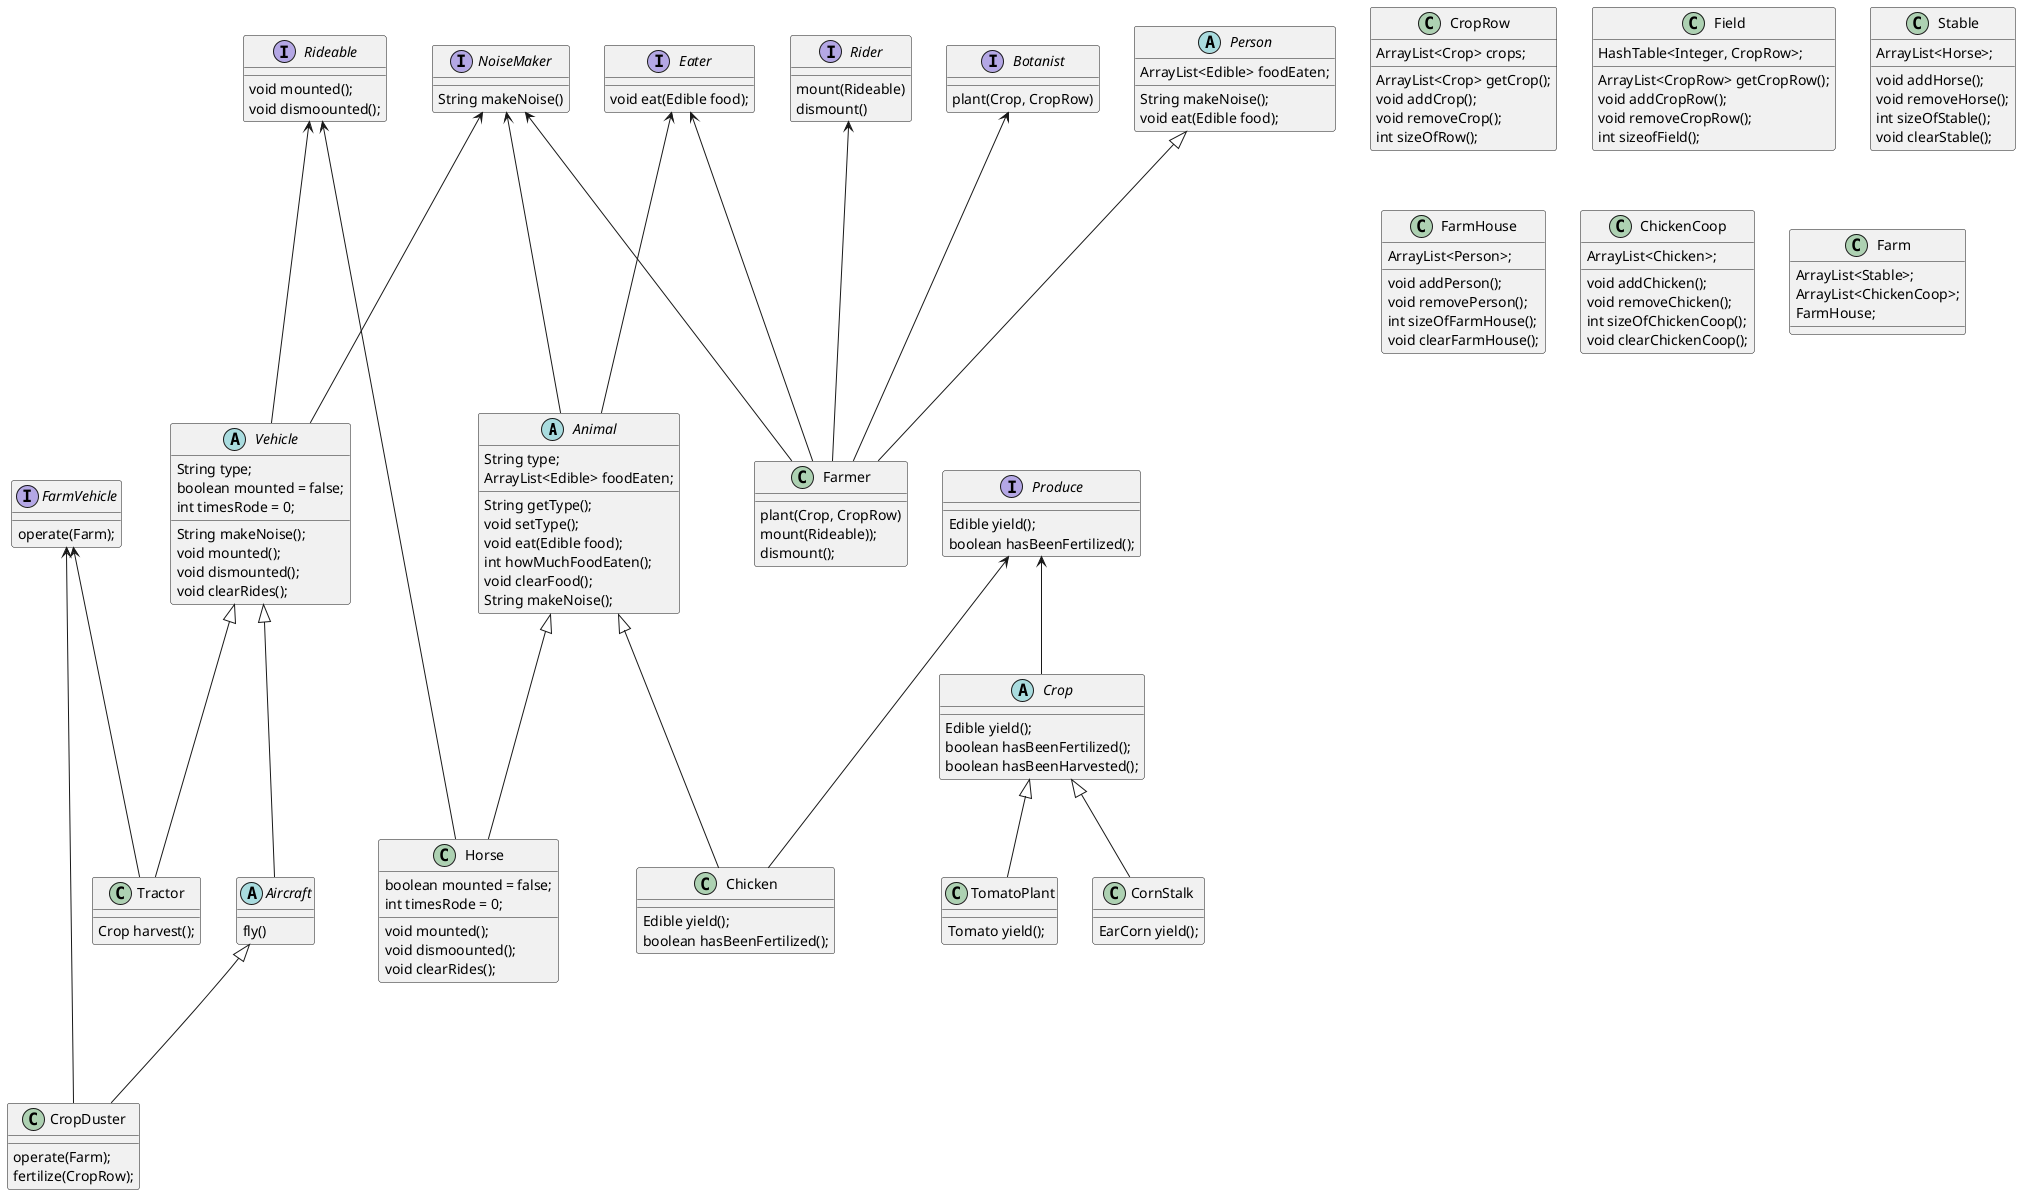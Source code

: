 @startuml

abstract class Animal {
String type;
ArrayList<Edible> foodEaten;

String getType();
void setType();
void eat(Edible food);
int howMuchFoodEaten();
void clearFood();
String makeNoise();
}

interface Eater {
void eat(Edible food);
}

interface NoiseMaker {
String makeNoise()
}

interface Produce {
Edible yield();
boolean hasBeenFertilized();
}

abstract class Crop {
Edible yield();
boolean hasBeenFertilized();
boolean hasBeenHarvested();
}

class CornStalk {
EarCorn yield();
}

class TomatoPlant {
Tomato yield();
}

class Horse {
boolean mounted = false;
int timesRode = 0;

void mounted();
void dismoounted();
void clearRides();
}

class Chicken {
Edible yield();
boolean hasBeenFertilized();
}

interface Rideable {
void mounted();
void dismoounted();
}

interface Rider {
mount(Rideable)
dismount()
}

interface Botanist {
plant(Crop, CropRow)
}

class CropRow {
ArrayList<Crop> crops;

ArrayList<Crop> getCrop();
void addCrop();
void removeCrop();
int sizeOfRow();
}

class Field {
HashTable<Integer, CropRow>;

ArrayList<CropRow> getCropRow();
void addCropRow();
void removeCropRow();
int sizeofField();
}

abstract class Vehicle {
String type;
boolean mounted = false;
int timesRode = 0;

String makeNoise();
void mounted();
void dismounted();
void clearRides();
}

interface FarmVehicle {
operate(Farm);
}

class Tractor {
Crop harvest();
}

abstract class Aircraft {
fly()
}

class CropDuster {
operate(Farm);
fertilize(CropRow);
}

abstract class Person {
ArrayList<Edible> foodEaten;

String makeNoise();
void eat(Edible food);
}

class Farmer {
plant(Crop, CropRow)
mount(Rideable));
dismount();
}

class Stable {
ArrayList<Horse>;

void addHorse();
void removeHorse();
int sizeOfStable();
void clearStable();
}

class FarmHouse {
ArrayList<Person>;

void addPerson();
void removePerson();
int sizeOfFarmHouse();
void clearFarmHouse();
}

class ChickenCoop {
ArrayList<Chicken>;

void addChicken();
void removeChicken();
int sizeOfChickenCoop();
void clearChickenCoop();
}

class Farm {
ArrayList<Stable>;
ArrayList<ChickenCoop>;
FarmHouse;
}

Eater <--- Animal
NoiseMaker <--- Animal

Animal <|--- Horse
Rideable <--- Horse

Animal <|--- Chicken
Produce <--- Chicken

NoiseMaker <--- Vehicle
Rideable <--- Vehicle

Vehicle <|--- Tractor
FarmVehicle <--- Tractor

Vehicle <|--- Aircraft

FarmVehicle <- CropDuster
Aircraft <|--- CropDuster

Produce <-- Crop

Crop <|-- CornStalk

Crop <|-- TomatoPlant

Eater <- Farmer
NoiseMaker <--- Farmer
Person <|--- Farmer
Rider <--- Farmer
Botanist <--- Farmer


@enduml